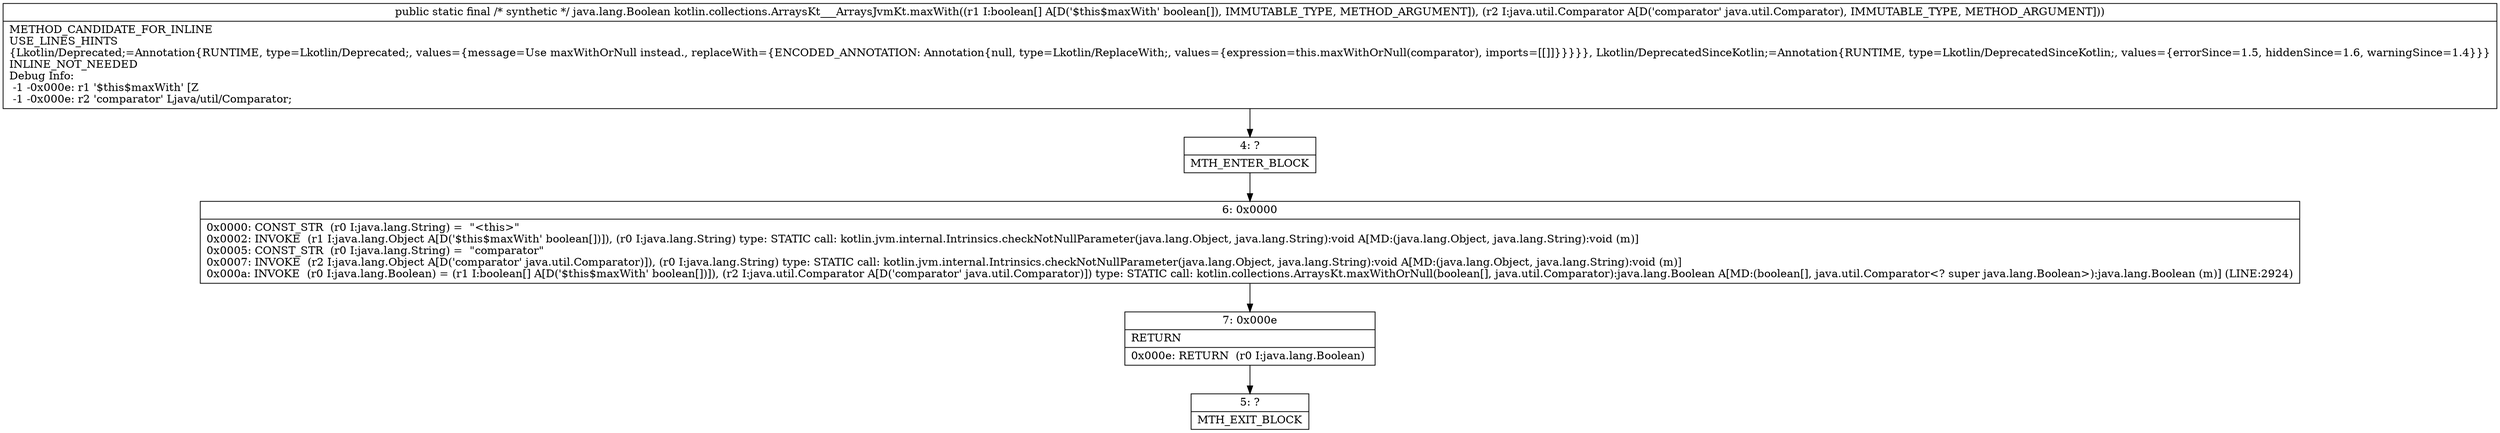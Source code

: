 digraph "CFG forkotlin.collections.ArraysKt___ArraysJvmKt.maxWith([ZLjava\/util\/Comparator;)Ljava\/lang\/Boolean;" {
Node_4 [shape=record,label="{4\:\ ?|MTH_ENTER_BLOCK\l}"];
Node_6 [shape=record,label="{6\:\ 0x0000|0x0000: CONST_STR  (r0 I:java.lang.String) =  \"\<this\>\" \l0x0002: INVOKE  (r1 I:java.lang.Object A[D('$this$maxWith' boolean[])]), (r0 I:java.lang.String) type: STATIC call: kotlin.jvm.internal.Intrinsics.checkNotNullParameter(java.lang.Object, java.lang.String):void A[MD:(java.lang.Object, java.lang.String):void (m)]\l0x0005: CONST_STR  (r0 I:java.lang.String) =  \"comparator\" \l0x0007: INVOKE  (r2 I:java.lang.Object A[D('comparator' java.util.Comparator)]), (r0 I:java.lang.String) type: STATIC call: kotlin.jvm.internal.Intrinsics.checkNotNullParameter(java.lang.Object, java.lang.String):void A[MD:(java.lang.Object, java.lang.String):void (m)]\l0x000a: INVOKE  (r0 I:java.lang.Boolean) = (r1 I:boolean[] A[D('$this$maxWith' boolean[])]), (r2 I:java.util.Comparator A[D('comparator' java.util.Comparator)]) type: STATIC call: kotlin.collections.ArraysKt.maxWithOrNull(boolean[], java.util.Comparator):java.lang.Boolean A[MD:(boolean[], java.util.Comparator\<? super java.lang.Boolean\>):java.lang.Boolean (m)] (LINE:2924)\l}"];
Node_7 [shape=record,label="{7\:\ 0x000e|RETURN\l|0x000e: RETURN  (r0 I:java.lang.Boolean) \l}"];
Node_5 [shape=record,label="{5\:\ ?|MTH_EXIT_BLOCK\l}"];
MethodNode[shape=record,label="{public static final \/* synthetic *\/ java.lang.Boolean kotlin.collections.ArraysKt___ArraysJvmKt.maxWith((r1 I:boolean[] A[D('$this$maxWith' boolean[]), IMMUTABLE_TYPE, METHOD_ARGUMENT]), (r2 I:java.util.Comparator A[D('comparator' java.util.Comparator), IMMUTABLE_TYPE, METHOD_ARGUMENT]))  | METHOD_CANDIDATE_FOR_INLINE\lUSE_LINES_HINTS\l\{Lkotlin\/Deprecated;=Annotation\{RUNTIME, type=Lkotlin\/Deprecated;, values=\{message=Use maxWithOrNull instead., replaceWith=\{ENCODED_ANNOTATION: Annotation\{null, type=Lkotlin\/ReplaceWith;, values=\{expression=this.maxWithOrNull(comparator), imports=[[]]\}\}\}\}\}, Lkotlin\/DeprecatedSinceKotlin;=Annotation\{RUNTIME, type=Lkotlin\/DeprecatedSinceKotlin;, values=\{errorSince=1.5, hiddenSince=1.6, warningSince=1.4\}\}\}\lINLINE_NOT_NEEDED\lDebug Info:\l  \-1 \-0x000e: r1 '$this$maxWith' [Z\l  \-1 \-0x000e: r2 'comparator' Ljava\/util\/Comparator;\l}"];
MethodNode -> Node_4;Node_4 -> Node_6;
Node_6 -> Node_7;
Node_7 -> Node_5;
}

